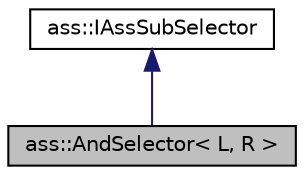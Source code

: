 digraph "ass::AndSelector&lt; L, R &gt;"
{
 // LATEX_PDF_SIZE
  edge [fontname="Helvetica",fontsize="10",labelfontname="Helvetica",labelfontsize="10"];
  node [fontname="Helvetica",fontsize="10",shape=record];
  Node1 [label="ass::AndSelector\< L, R \>",height=0.2,width=0.4,color="black", fillcolor="grey75", style="filled", fontcolor="black",tooltip=" "];
  Node2 -> Node1 [dir="back",color="midnightblue",fontsize="10",style="solid",fontname="Helvetica"];
  Node2 [label="ass::IAssSubSelector",height=0.2,width=0.4,color="black", fillcolor="white", style="filled",URL="$classass_1_1IAssSubSelector.html",tooltip=" "];
}
